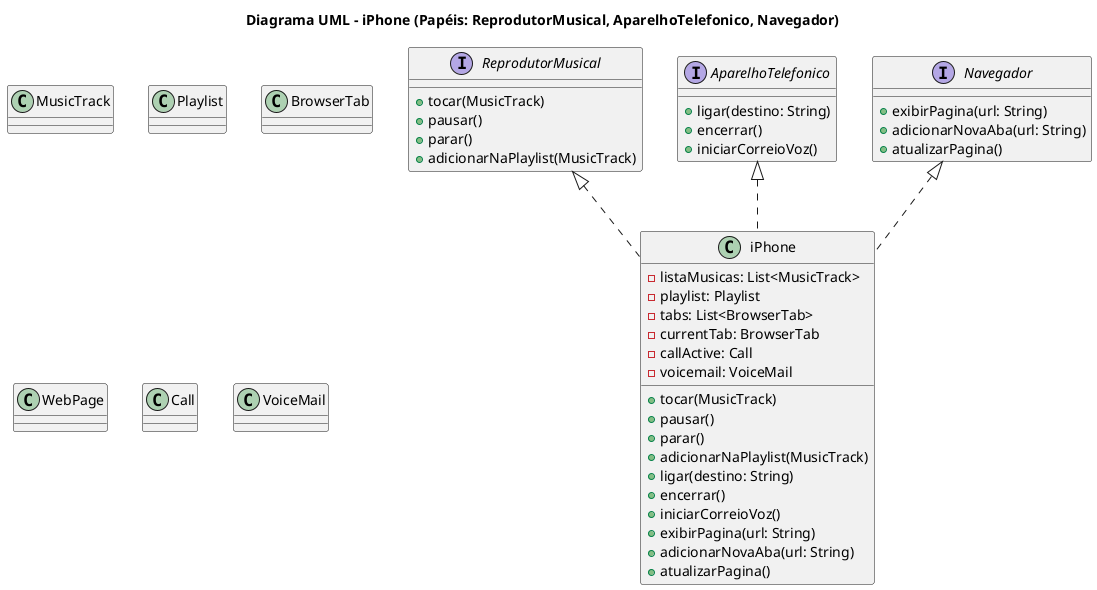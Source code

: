 @startuml iphone_sequence
title Diagrama UML - iPhone (Papéis: ReprodutorMusical, AparelhoTelefonico, Navegador)
interface ReprodutorMusical {
+tocar(MusicTrack)
+pausar()
+parar()
+adicionarNaPlaylist(MusicTrack)
}
interface AparelhoTelefonico {
+ligar(destino: String)
+encerrar()
+iniciarCorreioVoz()
}
interface Navegador {
+exibirPagina(url: String)
+adicionarNovaAba(url: String)
+atualizarPagina()
}
class iPhone {
-listaMusicas: List<MusicTrack>
-playlist: Playlist
-tabs: List<BrowserTab>
-currentTab: BrowserTab
-callActive: Call
-voicemail: VoiceMail
+tocar(MusicTrack)
+pausar()
+parar()
+adicionarNaPlaylist(MusicTrack)
+ligar(destino: String)
+encerrar()
+iniciarCorreioVoz()
+exibirPagina(url: String)
+adicionarNovaAba(url: String)
+atualizarPagina()
}
ReprodutorMusical <|.. iPhone
AparelhoTelefonico <|.. iPhone
Navegador <|.. iPhone
class MusicTrack
class Playlist
class BrowserTab
class WebPage
class Call
class VoiceMail
@enduml